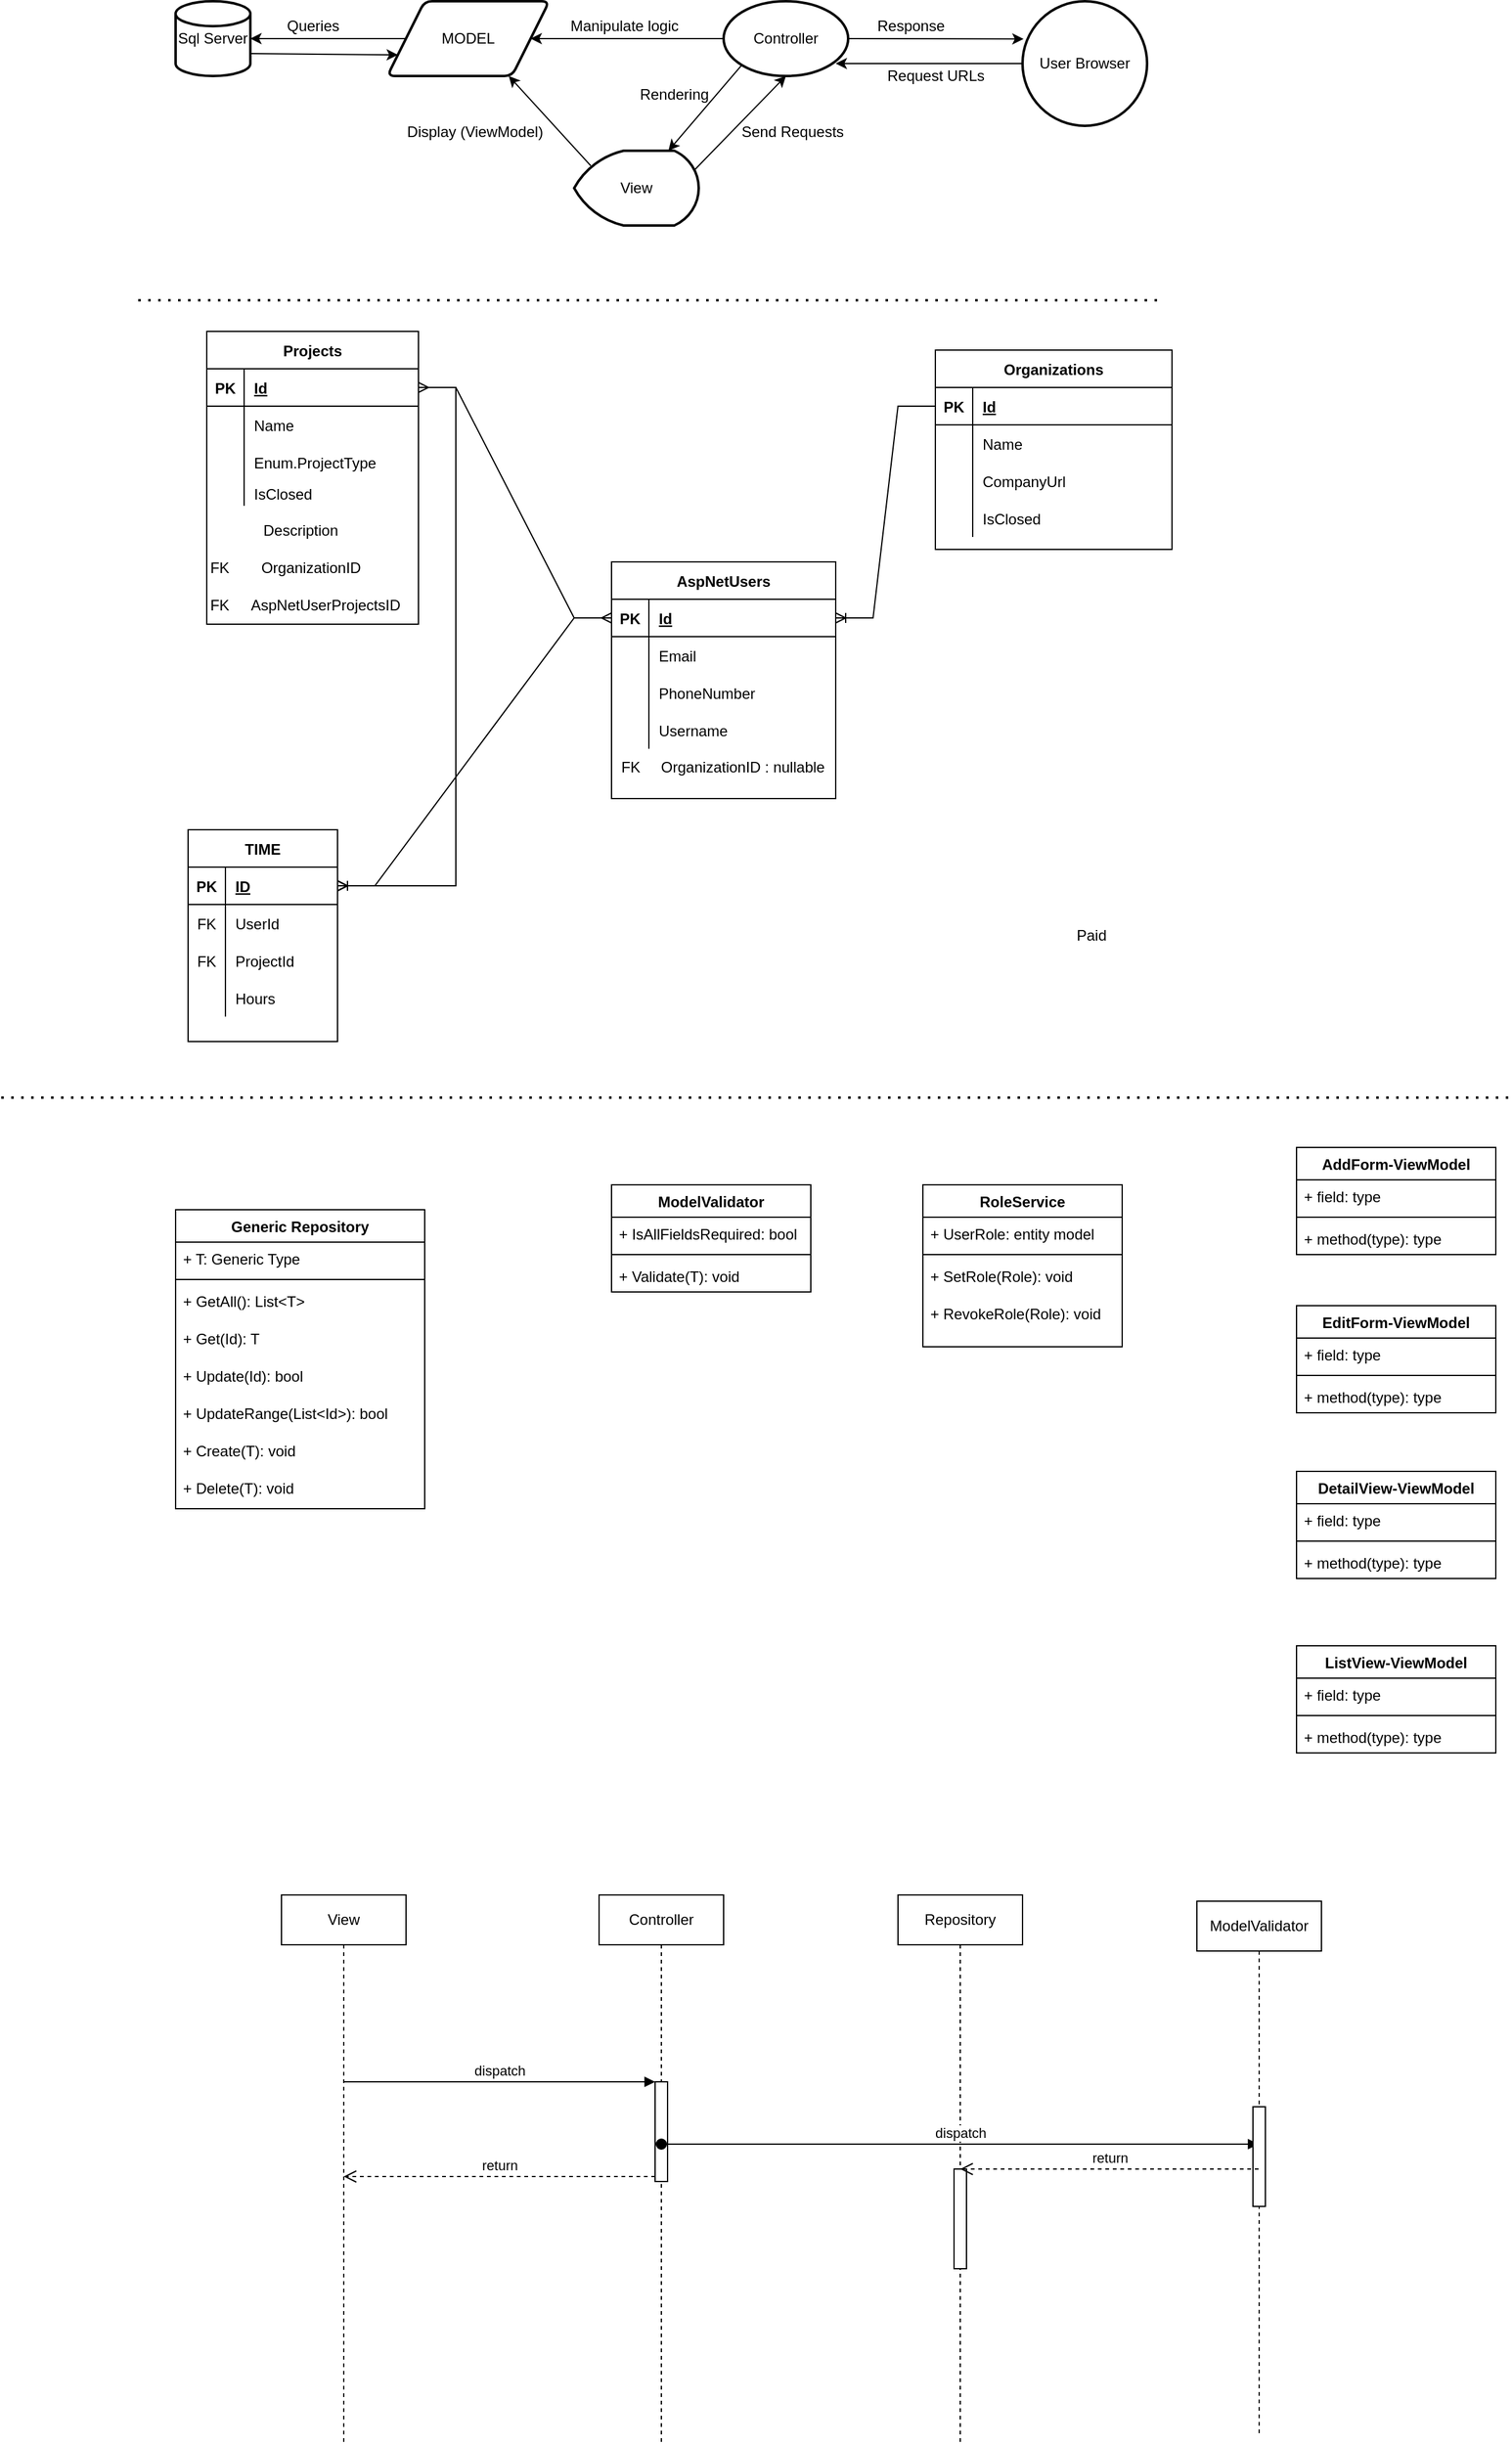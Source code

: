 <mxfile version="20.3.6" type="github"><diagram id="fk6RSbhf1oOtL5F_ngLM" name="Page-1"><mxGraphModel dx="2176" dy="574" grid="1" gridSize="10" guides="1" tooltips="1" connect="1" arrows="1" fold="1" page="1" pageScale="1" pageWidth="850" pageHeight="1100" math="0" shadow="0"><root><mxCell id="0"/><mxCell id="1" parent="0"/><mxCell id="wXCwBSlz0Bj3EVBaTpSY-2" value="Sql Server" style="strokeWidth=2;html=1;shape=mxgraph.flowchart.database;whiteSpace=wrap;" vertex="1" parent="1"><mxGeometry x="40" y="80" width="60" height="60" as="geometry"/></mxCell><mxCell id="wXCwBSlz0Bj3EVBaTpSY-4" style="edgeStyle=orthogonalEdgeStyle;rounded=0;orthogonalLoop=1;jettySize=auto;html=1;exitX=0;exitY=0.5;exitDx=0;exitDy=0;entryX=1;entryY=0.5;entryDx=0;entryDy=0;entryPerimeter=0;" edge="1" parent="1" source="wXCwBSlz0Bj3EVBaTpSY-3" target="wXCwBSlz0Bj3EVBaTpSY-2"><mxGeometry relative="1" as="geometry"/></mxCell><mxCell id="wXCwBSlz0Bj3EVBaTpSY-3" value="MODEL" style="shape=parallelogram;html=1;strokeWidth=2;perimeter=parallelogramPerimeter;whiteSpace=wrap;rounded=1;arcSize=12;size=0.23;" vertex="1" parent="1"><mxGeometry x="210" y="80" width="130" height="60" as="geometry"/></mxCell><mxCell id="wXCwBSlz0Bj3EVBaTpSY-5" value="" style="endArrow=classic;html=1;rounded=0;entryX=0;entryY=0.75;entryDx=0;entryDy=0;exitX=1;exitY=0.7;exitDx=0;exitDy=0;exitPerimeter=0;" edge="1" parent="1" source="wXCwBSlz0Bj3EVBaTpSY-2" target="wXCwBSlz0Bj3EVBaTpSY-3"><mxGeometry width="50" height="50" relative="1" as="geometry"><mxPoint x="380" y="300" as="sourcePoint"/><mxPoint x="430" y="250" as="targetPoint"/></mxGeometry></mxCell><mxCell id="wXCwBSlz0Bj3EVBaTpSY-6" value="Controller" style="strokeWidth=2;html=1;shape=mxgraph.flowchart.start_1;whiteSpace=wrap;" vertex="1" parent="1"><mxGeometry x="480" y="80" width="100" height="60" as="geometry"/></mxCell><mxCell id="wXCwBSlz0Bj3EVBaTpSY-7" value="View" style="strokeWidth=2;html=1;shape=mxgraph.flowchart.display;whiteSpace=wrap;" vertex="1" parent="1"><mxGeometry x="360" y="200" width="100" height="60" as="geometry"/></mxCell><mxCell id="wXCwBSlz0Bj3EVBaTpSY-9" value="" style="endArrow=classic;html=1;rounded=0;entryX=1;entryY=0.5;entryDx=0;entryDy=0;" edge="1" parent="1" target="wXCwBSlz0Bj3EVBaTpSY-3"><mxGeometry width="50" height="50" relative="1" as="geometry"><mxPoint x="480" y="110" as="sourcePoint"/><mxPoint x="440" y="110" as="targetPoint"/></mxGeometry></mxCell><mxCell id="wXCwBSlz0Bj3EVBaTpSY-10" value="" style="endArrow=classic;html=1;rounded=0;entryX=0.75;entryY=1;entryDx=0;entryDy=0;exitX=0.133;exitY=0.2;exitDx=0;exitDy=0;exitPerimeter=0;" edge="1" parent="1" source="wXCwBSlz0Bj3EVBaTpSY-7" target="wXCwBSlz0Bj3EVBaTpSY-3"><mxGeometry width="50" height="50" relative="1" as="geometry"><mxPoint x="380" y="300" as="sourcePoint"/><mxPoint x="430" y="250" as="targetPoint"/></mxGeometry></mxCell><mxCell id="wXCwBSlz0Bj3EVBaTpSY-11" value="" style="endArrow=classic;html=1;rounded=0;exitX=0.967;exitY=0.256;exitDx=0;exitDy=0;exitPerimeter=0;" edge="1" parent="1" source="wXCwBSlz0Bj3EVBaTpSY-7"><mxGeometry width="50" height="50" relative="1" as="geometry"><mxPoint x="460" y="210" as="sourcePoint"/><mxPoint x="530" y="140" as="targetPoint"/></mxGeometry></mxCell><mxCell id="wXCwBSlz0Bj3EVBaTpSY-12" value="Queries" style="text;html=1;align=center;verticalAlign=middle;resizable=0;points=[];autosize=1;strokeColor=none;fillColor=none;" vertex="1" parent="1"><mxGeometry x="115" y="85" width="70" height="30" as="geometry"/></mxCell><mxCell id="wXCwBSlz0Bj3EVBaTpSY-13" value="" style="endArrow=classic;html=1;rounded=0;exitX=0.145;exitY=0.855;exitDx=0;exitDy=0;exitPerimeter=0;" edge="1" parent="1" source="wXCwBSlz0Bj3EVBaTpSY-6" target="wXCwBSlz0Bj3EVBaTpSY-7"><mxGeometry width="50" height="50" relative="1" as="geometry"><mxPoint x="430" y="190" as="sourcePoint"/><mxPoint x="460" y="190" as="targetPoint"/></mxGeometry></mxCell><mxCell id="wXCwBSlz0Bj3EVBaTpSY-14" value="Manipulate logic" style="text;html=1;align=center;verticalAlign=middle;resizable=0;points=[];autosize=1;strokeColor=none;fillColor=none;" vertex="1" parent="1"><mxGeometry x="345" y="85" width="110" height="30" as="geometry"/></mxCell><mxCell id="wXCwBSlz0Bj3EVBaTpSY-15" value="Display (ViewModel)" style="text;html=1;align=center;verticalAlign=middle;resizable=0;points=[];autosize=1;strokeColor=none;fillColor=none;" vertex="1" parent="1"><mxGeometry x="215" y="170" width="130" height="30" as="geometry"/></mxCell><mxCell id="wXCwBSlz0Bj3EVBaTpSY-16" value="Send Requests" style="text;html=1;align=center;verticalAlign=middle;resizable=0;points=[];autosize=1;strokeColor=none;fillColor=none;" vertex="1" parent="1"><mxGeometry x="480" y="170" width="110" height="30" as="geometry"/></mxCell><mxCell id="wXCwBSlz0Bj3EVBaTpSY-17" value="Rendering" style="text;html=1;align=center;verticalAlign=middle;resizable=0;points=[];autosize=1;strokeColor=none;fillColor=none;" vertex="1" parent="1"><mxGeometry x="400" y="140" width="80" height="30" as="geometry"/></mxCell><mxCell id="wXCwBSlz0Bj3EVBaTpSY-18" value="User Browser" style="strokeWidth=2;html=1;shape=mxgraph.flowchart.start_2;whiteSpace=wrap;" vertex="1" parent="1"><mxGeometry x="720" y="80" width="100" height="100" as="geometry"/></mxCell><mxCell id="wXCwBSlz0Bj3EVBaTpSY-19" value="" style="endArrow=classic;html=1;rounded=0;entryX=0.008;entryY=0.303;entryDx=0;entryDy=0;entryPerimeter=0;" edge="1" parent="1" target="wXCwBSlz0Bj3EVBaTpSY-18"><mxGeometry width="50" height="50" relative="1" as="geometry"><mxPoint x="580" y="110" as="sourcePoint"/><mxPoint x="630" y="60" as="targetPoint"/></mxGeometry></mxCell><mxCell id="wXCwBSlz0Bj3EVBaTpSY-20" value="" style="endArrow=classic;html=1;rounded=0;exitX=0;exitY=0.5;exitDx=0;exitDy=0;exitPerimeter=0;" edge="1" parent="1" source="wXCwBSlz0Bj3EVBaTpSY-18"><mxGeometry width="50" height="50" relative="1" as="geometry"><mxPoint x="620" y="180" as="sourcePoint"/><mxPoint x="570" y="130" as="targetPoint"/></mxGeometry></mxCell><mxCell id="wXCwBSlz0Bj3EVBaTpSY-21" value="Request URLs" style="text;html=1;align=center;verticalAlign=middle;resizable=0;points=[];autosize=1;strokeColor=none;fillColor=none;" vertex="1" parent="1"><mxGeometry x="600" y="125" width="100" height="30" as="geometry"/></mxCell><mxCell id="wXCwBSlz0Bj3EVBaTpSY-22" value="Response" style="text;html=1;align=center;verticalAlign=middle;resizable=0;points=[];autosize=1;strokeColor=none;fillColor=none;" vertex="1" parent="1"><mxGeometry x="590" y="85" width="80" height="30" as="geometry"/></mxCell><mxCell id="wXCwBSlz0Bj3EVBaTpSY-23" value="" style="endArrow=none;dashed=1;html=1;dashPattern=1 3;strokeWidth=2;rounded=0;" edge="1" parent="1"><mxGeometry width="50" height="50" relative="1" as="geometry"><mxPoint x="10" y="320" as="sourcePoint"/><mxPoint x="830" y="320" as="targetPoint"/></mxGeometry></mxCell><mxCell id="wXCwBSlz0Bj3EVBaTpSY-24" value="AspNetUsers" style="shape=table;startSize=30;container=1;collapsible=1;childLayout=tableLayout;fixedRows=1;rowLines=0;fontStyle=1;align=center;resizeLast=1;" vertex="1" parent="1"><mxGeometry x="390" y="530" width="180" height="190" as="geometry"/></mxCell><mxCell id="wXCwBSlz0Bj3EVBaTpSY-25" value="" style="shape=tableRow;horizontal=0;startSize=0;swimlaneHead=0;swimlaneBody=0;fillColor=none;collapsible=0;dropTarget=0;points=[[0,0.5],[1,0.5]];portConstraint=eastwest;top=0;left=0;right=0;bottom=1;" vertex="1" parent="wXCwBSlz0Bj3EVBaTpSY-24"><mxGeometry y="30" width="180" height="30" as="geometry"/></mxCell><mxCell id="wXCwBSlz0Bj3EVBaTpSY-26" value="PK" style="shape=partialRectangle;connectable=0;fillColor=none;top=0;left=0;bottom=0;right=0;fontStyle=1;overflow=hidden;" vertex="1" parent="wXCwBSlz0Bj3EVBaTpSY-25"><mxGeometry width="30" height="30" as="geometry"><mxRectangle width="30" height="30" as="alternateBounds"/></mxGeometry></mxCell><mxCell id="wXCwBSlz0Bj3EVBaTpSY-27" value="Id" style="shape=partialRectangle;connectable=0;fillColor=none;top=0;left=0;bottom=0;right=0;align=left;spacingLeft=6;fontStyle=5;overflow=hidden;" vertex="1" parent="wXCwBSlz0Bj3EVBaTpSY-25"><mxGeometry x="30" width="150" height="30" as="geometry"><mxRectangle width="150" height="30" as="alternateBounds"/></mxGeometry></mxCell><mxCell id="wXCwBSlz0Bj3EVBaTpSY-28" value="" style="shape=tableRow;horizontal=0;startSize=0;swimlaneHead=0;swimlaneBody=0;fillColor=none;collapsible=0;dropTarget=0;points=[[0,0.5],[1,0.5]];portConstraint=eastwest;top=0;left=0;right=0;bottom=0;" vertex="1" parent="wXCwBSlz0Bj3EVBaTpSY-24"><mxGeometry y="60" width="180" height="30" as="geometry"/></mxCell><mxCell id="wXCwBSlz0Bj3EVBaTpSY-29" value="" style="shape=partialRectangle;connectable=0;fillColor=none;top=0;left=0;bottom=0;right=0;editable=1;overflow=hidden;" vertex="1" parent="wXCwBSlz0Bj3EVBaTpSY-28"><mxGeometry width="30" height="30" as="geometry"><mxRectangle width="30" height="30" as="alternateBounds"/></mxGeometry></mxCell><mxCell id="wXCwBSlz0Bj3EVBaTpSY-30" value="Email" style="shape=partialRectangle;connectable=0;fillColor=none;top=0;left=0;bottom=0;right=0;align=left;spacingLeft=6;overflow=hidden;" vertex="1" parent="wXCwBSlz0Bj3EVBaTpSY-28"><mxGeometry x="30" width="150" height="30" as="geometry"><mxRectangle width="150" height="30" as="alternateBounds"/></mxGeometry></mxCell><mxCell id="wXCwBSlz0Bj3EVBaTpSY-31" value="" style="shape=tableRow;horizontal=0;startSize=0;swimlaneHead=0;swimlaneBody=0;fillColor=none;collapsible=0;dropTarget=0;points=[[0,0.5],[1,0.5]];portConstraint=eastwest;top=0;left=0;right=0;bottom=0;" vertex="1" parent="wXCwBSlz0Bj3EVBaTpSY-24"><mxGeometry y="90" width="180" height="30" as="geometry"/></mxCell><mxCell id="wXCwBSlz0Bj3EVBaTpSY-32" value="" style="shape=partialRectangle;connectable=0;fillColor=none;top=0;left=0;bottom=0;right=0;editable=1;overflow=hidden;" vertex="1" parent="wXCwBSlz0Bj3EVBaTpSY-31"><mxGeometry width="30" height="30" as="geometry"><mxRectangle width="30" height="30" as="alternateBounds"/></mxGeometry></mxCell><mxCell id="wXCwBSlz0Bj3EVBaTpSY-33" value="PhoneNumber" style="shape=partialRectangle;connectable=0;fillColor=none;top=0;left=0;bottom=0;right=0;align=left;spacingLeft=6;overflow=hidden;" vertex="1" parent="wXCwBSlz0Bj3EVBaTpSY-31"><mxGeometry x="30" width="150" height="30" as="geometry"><mxRectangle width="150" height="30" as="alternateBounds"/></mxGeometry></mxCell><mxCell id="wXCwBSlz0Bj3EVBaTpSY-34" value="" style="shape=tableRow;horizontal=0;startSize=0;swimlaneHead=0;swimlaneBody=0;fillColor=none;collapsible=0;dropTarget=0;points=[[0,0.5],[1,0.5]];portConstraint=eastwest;top=0;left=0;right=0;bottom=0;" vertex="1" parent="wXCwBSlz0Bj3EVBaTpSY-24"><mxGeometry y="120" width="180" height="30" as="geometry"/></mxCell><mxCell id="wXCwBSlz0Bj3EVBaTpSY-35" value="" style="shape=partialRectangle;connectable=0;fillColor=none;top=0;left=0;bottom=0;right=0;editable=1;overflow=hidden;" vertex="1" parent="wXCwBSlz0Bj3EVBaTpSY-34"><mxGeometry width="30" height="30" as="geometry"><mxRectangle width="30" height="30" as="alternateBounds"/></mxGeometry></mxCell><mxCell id="wXCwBSlz0Bj3EVBaTpSY-36" value="Username" style="shape=partialRectangle;connectable=0;fillColor=none;top=0;left=0;bottom=0;right=0;align=left;spacingLeft=6;overflow=hidden;" vertex="1" parent="wXCwBSlz0Bj3EVBaTpSY-34"><mxGeometry x="30" width="150" height="30" as="geometry"><mxRectangle width="150" height="30" as="alternateBounds"/></mxGeometry></mxCell><mxCell id="wXCwBSlz0Bj3EVBaTpSY-37" value="Organizations" style="shape=table;startSize=30;container=1;collapsible=1;childLayout=tableLayout;fixedRows=1;rowLines=0;fontStyle=1;align=center;resizeLast=1;" vertex="1" parent="1"><mxGeometry x="650" y="360" width="190" height="160" as="geometry"/></mxCell><mxCell id="wXCwBSlz0Bj3EVBaTpSY-38" value="" style="shape=tableRow;horizontal=0;startSize=0;swimlaneHead=0;swimlaneBody=0;fillColor=none;collapsible=0;dropTarget=0;points=[[0,0.5],[1,0.5]];portConstraint=eastwest;top=0;left=0;right=0;bottom=1;" vertex="1" parent="wXCwBSlz0Bj3EVBaTpSY-37"><mxGeometry y="30" width="190" height="30" as="geometry"/></mxCell><mxCell id="wXCwBSlz0Bj3EVBaTpSY-39" value="PK" style="shape=partialRectangle;connectable=0;fillColor=none;top=0;left=0;bottom=0;right=0;fontStyle=1;overflow=hidden;" vertex="1" parent="wXCwBSlz0Bj3EVBaTpSY-38"><mxGeometry width="30" height="30" as="geometry"><mxRectangle width="30" height="30" as="alternateBounds"/></mxGeometry></mxCell><mxCell id="wXCwBSlz0Bj3EVBaTpSY-40" value="Id" style="shape=partialRectangle;connectable=0;fillColor=none;top=0;left=0;bottom=0;right=0;align=left;spacingLeft=6;fontStyle=5;overflow=hidden;" vertex="1" parent="wXCwBSlz0Bj3EVBaTpSY-38"><mxGeometry x="30" width="160" height="30" as="geometry"><mxRectangle width="160" height="30" as="alternateBounds"/></mxGeometry></mxCell><mxCell id="wXCwBSlz0Bj3EVBaTpSY-41" value="" style="shape=tableRow;horizontal=0;startSize=0;swimlaneHead=0;swimlaneBody=0;fillColor=none;collapsible=0;dropTarget=0;points=[[0,0.5],[1,0.5]];portConstraint=eastwest;top=0;left=0;right=0;bottom=0;" vertex="1" parent="wXCwBSlz0Bj3EVBaTpSY-37"><mxGeometry y="60" width="190" height="30" as="geometry"/></mxCell><mxCell id="wXCwBSlz0Bj3EVBaTpSY-42" value="" style="shape=partialRectangle;connectable=0;fillColor=none;top=0;left=0;bottom=0;right=0;editable=1;overflow=hidden;" vertex="1" parent="wXCwBSlz0Bj3EVBaTpSY-41"><mxGeometry width="30" height="30" as="geometry"><mxRectangle width="30" height="30" as="alternateBounds"/></mxGeometry></mxCell><mxCell id="wXCwBSlz0Bj3EVBaTpSY-43" value="Name" style="shape=partialRectangle;connectable=0;fillColor=none;top=0;left=0;bottom=0;right=0;align=left;spacingLeft=6;overflow=hidden;" vertex="1" parent="wXCwBSlz0Bj3EVBaTpSY-41"><mxGeometry x="30" width="160" height="30" as="geometry"><mxRectangle width="160" height="30" as="alternateBounds"/></mxGeometry></mxCell><mxCell id="wXCwBSlz0Bj3EVBaTpSY-44" value="" style="shape=tableRow;horizontal=0;startSize=0;swimlaneHead=0;swimlaneBody=0;fillColor=none;collapsible=0;dropTarget=0;points=[[0,0.5],[1,0.5]];portConstraint=eastwest;top=0;left=0;right=0;bottom=0;" vertex="1" parent="wXCwBSlz0Bj3EVBaTpSY-37"><mxGeometry y="90" width="190" height="30" as="geometry"/></mxCell><mxCell id="wXCwBSlz0Bj3EVBaTpSY-45" value="" style="shape=partialRectangle;connectable=0;fillColor=none;top=0;left=0;bottom=0;right=0;editable=1;overflow=hidden;" vertex="1" parent="wXCwBSlz0Bj3EVBaTpSY-44"><mxGeometry width="30" height="30" as="geometry"><mxRectangle width="30" height="30" as="alternateBounds"/></mxGeometry></mxCell><mxCell id="wXCwBSlz0Bj3EVBaTpSY-46" value="CompanyUrl" style="shape=partialRectangle;connectable=0;fillColor=none;top=0;left=0;bottom=0;right=0;align=left;spacingLeft=6;overflow=hidden;" vertex="1" parent="wXCwBSlz0Bj3EVBaTpSY-44"><mxGeometry x="30" width="160" height="30" as="geometry"><mxRectangle width="160" height="30" as="alternateBounds"/></mxGeometry></mxCell><mxCell id="wXCwBSlz0Bj3EVBaTpSY-47" value="" style="shape=tableRow;horizontal=0;startSize=0;swimlaneHead=0;swimlaneBody=0;fillColor=none;collapsible=0;dropTarget=0;points=[[0,0.5],[1,0.5]];portConstraint=eastwest;top=0;left=0;right=0;bottom=0;" vertex="1" parent="wXCwBSlz0Bj3EVBaTpSY-37"><mxGeometry y="120" width="190" height="30" as="geometry"/></mxCell><mxCell id="wXCwBSlz0Bj3EVBaTpSY-48" value="" style="shape=partialRectangle;connectable=0;fillColor=none;top=0;left=0;bottom=0;right=0;editable=1;overflow=hidden;" vertex="1" parent="wXCwBSlz0Bj3EVBaTpSY-47"><mxGeometry width="30" height="30" as="geometry"><mxRectangle width="30" height="30" as="alternateBounds"/></mxGeometry></mxCell><mxCell id="wXCwBSlz0Bj3EVBaTpSY-49" value="IsClosed" style="shape=partialRectangle;connectable=0;fillColor=none;top=0;left=0;bottom=0;right=0;align=left;spacingLeft=6;overflow=hidden;" vertex="1" parent="wXCwBSlz0Bj3EVBaTpSY-47"><mxGeometry x="30" width="160" height="30" as="geometry"><mxRectangle width="160" height="30" as="alternateBounds"/></mxGeometry></mxCell><mxCell id="wXCwBSlz0Bj3EVBaTpSY-50" value="Projects" style="shape=table;startSize=30;container=1;collapsible=1;childLayout=tableLayout;fixedRows=1;rowLines=0;fontStyle=1;align=center;resizeLast=1;" vertex="1" parent="1"><mxGeometry x="65" y="345" width="170" height="235" as="geometry"/></mxCell><mxCell id="wXCwBSlz0Bj3EVBaTpSY-51" value="" style="shape=tableRow;horizontal=0;startSize=0;swimlaneHead=0;swimlaneBody=0;fillColor=none;collapsible=0;dropTarget=0;points=[[0,0.5],[1,0.5]];portConstraint=eastwest;top=0;left=0;right=0;bottom=1;" vertex="1" parent="wXCwBSlz0Bj3EVBaTpSY-50"><mxGeometry y="30" width="170" height="30" as="geometry"/></mxCell><mxCell id="wXCwBSlz0Bj3EVBaTpSY-52" value="PK" style="shape=partialRectangle;connectable=0;fillColor=none;top=0;left=0;bottom=0;right=0;fontStyle=1;overflow=hidden;" vertex="1" parent="wXCwBSlz0Bj3EVBaTpSY-51"><mxGeometry width="30" height="30" as="geometry"><mxRectangle width="30" height="30" as="alternateBounds"/></mxGeometry></mxCell><mxCell id="wXCwBSlz0Bj3EVBaTpSY-53" value="Id" style="shape=partialRectangle;connectable=0;fillColor=none;top=0;left=0;bottom=0;right=0;align=left;spacingLeft=6;fontStyle=5;overflow=hidden;" vertex="1" parent="wXCwBSlz0Bj3EVBaTpSY-51"><mxGeometry x="30" width="140" height="30" as="geometry"><mxRectangle width="140" height="30" as="alternateBounds"/></mxGeometry></mxCell><mxCell id="wXCwBSlz0Bj3EVBaTpSY-54" value="" style="shape=tableRow;horizontal=0;startSize=0;swimlaneHead=0;swimlaneBody=0;fillColor=none;collapsible=0;dropTarget=0;points=[[0,0.5],[1,0.5]];portConstraint=eastwest;top=0;left=0;right=0;bottom=0;" vertex="1" parent="wXCwBSlz0Bj3EVBaTpSY-50"><mxGeometry y="60" width="170" height="30" as="geometry"/></mxCell><mxCell id="wXCwBSlz0Bj3EVBaTpSY-55" value="" style="shape=partialRectangle;connectable=0;fillColor=none;top=0;left=0;bottom=0;right=0;editable=1;overflow=hidden;" vertex="1" parent="wXCwBSlz0Bj3EVBaTpSY-54"><mxGeometry width="30" height="30" as="geometry"><mxRectangle width="30" height="30" as="alternateBounds"/></mxGeometry></mxCell><mxCell id="wXCwBSlz0Bj3EVBaTpSY-56" value="Name" style="shape=partialRectangle;connectable=0;fillColor=none;top=0;left=0;bottom=0;right=0;align=left;spacingLeft=6;overflow=hidden;" vertex="1" parent="wXCwBSlz0Bj3EVBaTpSY-54"><mxGeometry x="30" width="140" height="30" as="geometry"><mxRectangle width="140" height="30" as="alternateBounds"/></mxGeometry></mxCell><mxCell id="wXCwBSlz0Bj3EVBaTpSY-57" value="" style="shape=tableRow;horizontal=0;startSize=0;swimlaneHead=0;swimlaneBody=0;fillColor=none;collapsible=0;dropTarget=0;points=[[0,0.5],[1,0.5]];portConstraint=eastwest;top=0;left=0;right=0;bottom=0;" vertex="1" parent="wXCwBSlz0Bj3EVBaTpSY-50"><mxGeometry y="90" width="170" height="30" as="geometry"/></mxCell><mxCell id="wXCwBSlz0Bj3EVBaTpSY-58" value="" style="shape=partialRectangle;connectable=0;fillColor=none;top=0;left=0;bottom=0;right=0;editable=1;overflow=hidden;" vertex="1" parent="wXCwBSlz0Bj3EVBaTpSY-57"><mxGeometry width="30" height="30" as="geometry"><mxRectangle width="30" height="30" as="alternateBounds"/></mxGeometry></mxCell><mxCell id="wXCwBSlz0Bj3EVBaTpSY-59" value="Enum.ProjectType" style="shape=partialRectangle;connectable=0;fillColor=none;top=0;left=0;bottom=0;right=0;align=left;spacingLeft=6;overflow=hidden;" vertex="1" parent="wXCwBSlz0Bj3EVBaTpSY-57"><mxGeometry x="30" width="140" height="30" as="geometry"><mxRectangle width="140" height="30" as="alternateBounds"/></mxGeometry></mxCell><mxCell id="wXCwBSlz0Bj3EVBaTpSY-60" value="" style="shape=tableRow;horizontal=0;startSize=0;swimlaneHead=0;swimlaneBody=0;fillColor=none;collapsible=0;dropTarget=0;points=[[0,0.5],[1,0.5]];portConstraint=eastwest;top=0;left=0;right=0;bottom=0;" vertex="1" parent="wXCwBSlz0Bj3EVBaTpSY-50"><mxGeometry y="120" width="170" height="20" as="geometry"/></mxCell><mxCell id="wXCwBSlz0Bj3EVBaTpSY-61" value="" style="shape=partialRectangle;connectable=0;fillColor=none;top=0;left=0;bottom=0;right=0;editable=1;overflow=hidden;" vertex="1" parent="wXCwBSlz0Bj3EVBaTpSY-60"><mxGeometry width="30" height="20" as="geometry"><mxRectangle width="30" height="20" as="alternateBounds"/></mxGeometry></mxCell><mxCell id="wXCwBSlz0Bj3EVBaTpSY-62" value="IsClosed" style="shape=partialRectangle;connectable=0;fillColor=none;top=0;left=0;bottom=0;right=0;align=left;spacingLeft=6;overflow=hidden;" vertex="1" parent="wXCwBSlz0Bj3EVBaTpSY-60"><mxGeometry x="30" width="140" height="20" as="geometry"><mxRectangle width="140" height="20" as="alternateBounds"/></mxGeometry></mxCell><mxCell id="wXCwBSlz0Bj3EVBaTpSY-63" value="OrganizationID&amp;nbsp;" style="text;html=1;align=center;verticalAlign=middle;resizable=0;points=[];autosize=1;strokeColor=none;fillColor=none;" vertex="1" parent="1"><mxGeometry x="95" y="520" width="110" height="30" as="geometry"/></mxCell><mxCell id="wXCwBSlz0Bj3EVBaTpSY-64" value="FK" style="text;html=1;align=center;verticalAlign=middle;resizable=0;points=[];autosize=1;strokeColor=none;fillColor=none;" vertex="1" parent="1"><mxGeometry x="55" y="520" width="40" height="30" as="geometry"/></mxCell><mxCell id="wXCwBSlz0Bj3EVBaTpSY-65" value="Description" style="text;html=1;align=center;verticalAlign=middle;resizable=0;points=[];autosize=1;strokeColor=none;fillColor=none;" vertex="1" parent="1"><mxGeometry x="100" y="490" width="80" height="30" as="geometry"/></mxCell><mxCell id="wXCwBSlz0Bj3EVBaTpSY-66" value="OrganizationID : nullable" style="text;html=1;align=center;verticalAlign=middle;resizable=0;points=[];autosize=1;strokeColor=none;fillColor=none;" vertex="1" parent="1"><mxGeometry x="420" y="680" width="150" height="30" as="geometry"/></mxCell><mxCell id="wXCwBSlz0Bj3EVBaTpSY-67" value="FK" style="text;html=1;align=center;verticalAlign=middle;resizable=0;points=[];autosize=1;strokeColor=none;fillColor=none;" vertex="1" parent="1"><mxGeometry x="385" y="680" width="40" height="30" as="geometry"/></mxCell><mxCell id="wXCwBSlz0Bj3EVBaTpSY-68" value="AspNetUserProjectsID" style="text;html=1;align=center;verticalAlign=middle;resizable=0;points=[];autosize=1;strokeColor=none;fillColor=none;" vertex="1" parent="1"><mxGeometry x="90" y="550" width="140" height="30" as="geometry"/></mxCell><mxCell id="wXCwBSlz0Bj3EVBaTpSY-71" value="FK" style="text;html=1;align=center;verticalAlign=middle;resizable=0;points=[];autosize=1;strokeColor=none;fillColor=none;" vertex="1" parent="1"><mxGeometry x="55" y="550" width="40" height="30" as="geometry"/></mxCell><mxCell id="wXCwBSlz0Bj3EVBaTpSY-89" value="" style="endArrow=none;dashed=1;html=1;dashPattern=1 3;strokeWidth=2;rounded=0;" edge="1" parent="1"><mxGeometry width="50" height="50" relative="1" as="geometry"><mxPoint x="-100" y="960" as="sourcePoint"/><mxPoint x="1110" y="960" as="targetPoint"/></mxGeometry></mxCell><mxCell id="wXCwBSlz0Bj3EVBaTpSY-90" value="" style="edgeStyle=entityRelationEdgeStyle;fontSize=12;html=1;endArrow=ERoneToMany;rounded=0;entryX=1;entryY=0.5;entryDx=0;entryDy=0;" edge="1" parent="1" source="wXCwBSlz0Bj3EVBaTpSY-38" target="wXCwBSlz0Bj3EVBaTpSY-25"><mxGeometry width="100" height="100" relative="1" as="geometry"><mxPoint x="500" y="570" as="sourcePoint"/><mxPoint x="600" y="470" as="targetPoint"/></mxGeometry></mxCell><mxCell id="wXCwBSlz0Bj3EVBaTpSY-91" value="Generic Repository" style="swimlane;fontStyle=1;align=center;verticalAlign=top;childLayout=stackLayout;horizontal=1;startSize=26;horizontalStack=0;resizeParent=1;resizeParentMax=0;resizeLast=0;collapsible=1;marginBottom=0;" vertex="1" parent="1"><mxGeometry x="40" y="1050" width="200" height="240" as="geometry"/></mxCell><mxCell id="wXCwBSlz0Bj3EVBaTpSY-92" value="+ T: Generic Type" style="text;strokeColor=none;fillColor=none;align=left;verticalAlign=top;spacingLeft=4;spacingRight=4;overflow=hidden;rotatable=0;points=[[0,0.5],[1,0.5]];portConstraint=eastwest;" vertex="1" parent="wXCwBSlz0Bj3EVBaTpSY-91"><mxGeometry y="26" width="200" height="26" as="geometry"/></mxCell><mxCell id="wXCwBSlz0Bj3EVBaTpSY-93" value="" style="line;strokeWidth=1;fillColor=none;align=left;verticalAlign=middle;spacingTop=-1;spacingLeft=3;spacingRight=3;rotatable=0;labelPosition=right;points=[];portConstraint=eastwest;strokeColor=inherit;" vertex="1" parent="wXCwBSlz0Bj3EVBaTpSY-91"><mxGeometry y="52" width="200" height="8" as="geometry"/></mxCell><mxCell id="wXCwBSlz0Bj3EVBaTpSY-94" value="+ GetAll(): List&lt;T&gt;" style="text;strokeColor=none;fillColor=none;align=left;verticalAlign=top;spacingLeft=4;spacingRight=4;overflow=hidden;rotatable=0;points=[[0,0.5],[1,0.5]];portConstraint=eastwest;" vertex="1" parent="wXCwBSlz0Bj3EVBaTpSY-91"><mxGeometry y="60" width="200" height="30" as="geometry"/></mxCell><mxCell id="wXCwBSlz0Bj3EVBaTpSY-95" value="+ Get(Id): T" style="text;strokeColor=none;fillColor=none;align=left;verticalAlign=top;spacingLeft=4;spacingRight=4;overflow=hidden;rotatable=0;points=[[0,0.5],[1,0.5]];portConstraint=eastwest;" vertex="1" parent="wXCwBSlz0Bj3EVBaTpSY-91"><mxGeometry y="90" width="200" height="30" as="geometry"/></mxCell><mxCell id="wXCwBSlz0Bj3EVBaTpSY-96" value="+ Update(Id): bool" style="text;strokeColor=none;fillColor=none;align=left;verticalAlign=top;spacingLeft=4;spacingRight=4;overflow=hidden;rotatable=0;points=[[0,0.5],[1,0.5]];portConstraint=eastwest;" vertex="1" parent="wXCwBSlz0Bj3EVBaTpSY-91"><mxGeometry y="120" width="200" height="30" as="geometry"/></mxCell><mxCell id="wXCwBSlz0Bj3EVBaTpSY-97" value="+ UpdateRange(List&lt;Id&gt;): bool" style="text;strokeColor=none;fillColor=none;align=left;verticalAlign=top;spacingLeft=4;spacingRight=4;overflow=hidden;rotatable=0;points=[[0,0.5],[1,0.5]];portConstraint=eastwest;" vertex="1" parent="wXCwBSlz0Bj3EVBaTpSY-91"><mxGeometry y="150" width="200" height="30" as="geometry"/></mxCell><mxCell id="wXCwBSlz0Bj3EVBaTpSY-98" value="+ Create(T): void" style="text;strokeColor=none;fillColor=none;align=left;verticalAlign=top;spacingLeft=4;spacingRight=4;overflow=hidden;rotatable=0;points=[[0,0.5],[1,0.5]];portConstraint=eastwest;" vertex="1" parent="wXCwBSlz0Bj3EVBaTpSY-91"><mxGeometry y="180" width="200" height="30" as="geometry"/></mxCell><mxCell id="wXCwBSlz0Bj3EVBaTpSY-99" value="+ Delete(T): void" style="text;strokeColor=none;fillColor=none;align=left;verticalAlign=top;spacingLeft=4;spacingRight=4;overflow=hidden;rotatable=0;points=[[0,0.5],[1,0.5]];portConstraint=eastwest;" vertex="1" parent="wXCwBSlz0Bj3EVBaTpSY-91"><mxGeometry y="210" width="200" height="30" as="geometry"/></mxCell><mxCell id="wXCwBSlz0Bj3EVBaTpSY-100" value="ModelValidator" style="swimlane;fontStyle=1;align=center;verticalAlign=top;childLayout=stackLayout;horizontal=1;startSize=26;horizontalStack=0;resizeParent=1;resizeParentMax=0;resizeLast=0;collapsible=1;marginBottom=0;" vertex="1" parent="1"><mxGeometry x="390" y="1030" width="160" height="86" as="geometry"/></mxCell><mxCell id="wXCwBSlz0Bj3EVBaTpSY-101" value="+ IsAllFieldsRequired: bool" style="text;strokeColor=none;fillColor=none;align=left;verticalAlign=top;spacingLeft=4;spacingRight=4;overflow=hidden;rotatable=0;points=[[0,0.5],[1,0.5]];portConstraint=eastwest;" vertex="1" parent="wXCwBSlz0Bj3EVBaTpSY-100"><mxGeometry y="26" width="160" height="26" as="geometry"/></mxCell><mxCell id="wXCwBSlz0Bj3EVBaTpSY-102" value="" style="line;strokeWidth=1;fillColor=none;align=left;verticalAlign=middle;spacingTop=-1;spacingLeft=3;spacingRight=3;rotatable=0;labelPosition=right;points=[];portConstraint=eastwest;strokeColor=inherit;" vertex="1" parent="wXCwBSlz0Bj3EVBaTpSY-100"><mxGeometry y="52" width="160" height="8" as="geometry"/></mxCell><mxCell id="wXCwBSlz0Bj3EVBaTpSY-103" value="+ Validate(T): void" style="text;strokeColor=none;fillColor=none;align=left;verticalAlign=top;spacingLeft=4;spacingRight=4;overflow=hidden;rotatable=0;points=[[0,0.5],[1,0.5]];portConstraint=eastwest;" vertex="1" parent="wXCwBSlz0Bj3EVBaTpSY-100"><mxGeometry y="60" width="160" height="26" as="geometry"/></mxCell><mxCell id="wXCwBSlz0Bj3EVBaTpSY-112" value="RoleService" style="swimlane;fontStyle=1;align=center;verticalAlign=top;childLayout=stackLayout;horizontal=1;startSize=26;horizontalStack=0;resizeParent=1;resizeParentMax=0;resizeLast=0;collapsible=1;marginBottom=0;" vertex="1" parent="1"><mxGeometry x="640" y="1030" width="160" height="130" as="geometry"/></mxCell><mxCell id="wXCwBSlz0Bj3EVBaTpSY-113" value="+ UserRole: entity model" style="text;strokeColor=none;fillColor=none;align=left;verticalAlign=top;spacingLeft=4;spacingRight=4;overflow=hidden;rotatable=0;points=[[0,0.5],[1,0.5]];portConstraint=eastwest;" vertex="1" parent="wXCwBSlz0Bj3EVBaTpSY-112"><mxGeometry y="26" width="160" height="26" as="geometry"/></mxCell><mxCell id="wXCwBSlz0Bj3EVBaTpSY-114" value="" style="line;strokeWidth=1;fillColor=none;align=left;verticalAlign=middle;spacingTop=-1;spacingLeft=3;spacingRight=3;rotatable=0;labelPosition=right;points=[];portConstraint=eastwest;strokeColor=inherit;" vertex="1" parent="wXCwBSlz0Bj3EVBaTpSY-112"><mxGeometry y="52" width="160" height="8" as="geometry"/></mxCell><mxCell id="wXCwBSlz0Bj3EVBaTpSY-115" value="+ SetRole(Role): void" style="text;strokeColor=none;fillColor=none;align=left;verticalAlign=top;spacingLeft=4;spacingRight=4;overflow=hidden;rotatable=0;points=[[0,0.5],[1,0.5]];portConstraint=eastwest;" vertex="1" parent="wXCwBSlz0Bj3EVBaTpSY-112"><mxGeometry y="60" width="160" height="30" as="geometry"/></mxCell><mxCell id="wXCwBSlz0Bj3EVBaTpSY-116" value="+ RevokeRole(Role): void" style="text;strokeColor=none;fillColor=none;align=left;verticalAlign=top;spacingLeft=4;spacingRight=4;overflow=hidden;rotatable=0;points=[[0,0.5],[1,0.5]];portConstraint=eastwest;" vertex="1" parent="wXCwBSlz0Bj3EVBaTpSY-112"><mxGeometry y="90" width="160" height="40" as="geometry"/></mxCell><mxCell id="wXCwBSlz0Bj3EVBaTpSY-117" value="AddForm-ViewModel" style="swimlane;fontStyle=1;align=center;verticalAlign=top;childLayout=stackLayout;horizontal=1;startSize=26;horizontalStack=0;resizeParent=1;resizeParentMax=0;resizeLast=0;collapsible=1;marginBottom=0;" vertex="1" parent="1"><mxGeometry x="940" y="1000" width="160" height="86" as="geometry"/></mxCell><mxCell id="wXCwBSlz0Bj3EVBaTpSY-118" value="+ field: type" style="text;strokeColor=none;fillColor=none;align=left;verticalAlign=top;spacingLeft=4;spacingRight=4;overflow=hidden;rotatable=0;points=[[0,0.5],[1,0.5]];portConstraint=eastwest;" vertex="1" parent="wXCwBSlz0Bj3EVBaTpSY-117"><mxGeometry y="26" width="160" height="26" as="geometry"/></mxCell><mxCell id="wXCwBSlz0Bj3EVBaTpSY-119" value="" style="line;strokeWidth=1;fillColor=none;align=left;verticalAlign=middle;spacingTop=-1;spacingLeft=3;spacingRight=3;rotatable=0;labelPosition=right;points=[];portConstraint=eastwest;strokeColor=inherit;" vertex="1" parent="wXCwBSlz0Bj3EVBaTpSY-117"><mxGeometry y="52" width="160" height="8" as="geometry"/></mxCell><mxCell id="wXCwBSlz0Bj3EVBaTpSY-120" value="+ method(type): type" style="text;strokeColor=none;fillColor=none;align=left;verticalAlign=top;spacingLeft=4;spacingRight=4;overflow=hidden;rotatable=0;points=[[0,0.5],[1,0.5]];portConstraint=eastwest;" vertex="1" parent="wXCwBSlz0Bj3EVBaTpSY-117"><mxGeometry y="60" width="160" height="26" as="geometry"/></mxCell><mxCell id="wXCwBSlz0Bj3EVBaTpSY-121" value="EditForm-ViewModel" style="swimlane;fontStyle=1;align=center;verticalAlign=top;childLayout=stackLayout;horizontal=1;startSize=26;horizontalStack=0;resizeParent=1;resizeParentMax=0;resizeLast=0;collapsible=1;marginBottom=0;" vertex="1" parent="1"><mxGeometry x="940" y="1127" width="160" height="86" as="geometry"/></mxCell><mxCell id="wXCwBSlz0Bj3EVBaTpSY-122" value="+ field: type" style="text;strokeColor=none;fillColor=none;align=left;verticalAlign=top;spacingLeft=4;spacingRight=4;overflow=hidden;rotatable=0;points=[[0,0.5],[1,0.5]];portConstraint=eastwest;" vertex="1" parent="wXCwBSlz0Bj3EVBaTpSY-121"><mxGeometry y="26" width="160" height="26" as="geometry"/></mxCell><mxCell id="wXCwBSlz0Bj3EVBaTpSY-123" value="" style="line;strokeWidth=1;fillColor=none;align=left;verticalAlign=middle;spacingTop=-1;spacingLeft=3;spacingRight=3;rotatable=0;labelPosition=right;points=[];portConstraint=eastwest;strokeColor=inherit;" vertex="1" parent="wXCwBSlz0Bj3EVBaTpSY-121"><mxGeometry y="52" width="160" height="8" as="geometry"/></mxCell><mxCell id="wXCwBSlz0Bj3EVBaTpSY-124" value="+ method(type): type" style="text;strokeColor=none;fillColor=none;align=left;verticalAlign=top;spacingLeft=4;spacingRight=4;overflow=hidden;rotatable=0;points=[[0,0.5],[1,0.5]];portConstraint=eastwest;" vertex="1" parent="wXCwBSlz0Bj3EVBaTpSY-121"><mxGeometry y="60" width="160" height="26" as="geometry"/></mxCell><mxCell id="wXCwBSlz0Bj3EVBaTpSY-125" value="DetailView-ViewModel" style="swimlane;fontStyle=1;align=center;verticalAlign=top;childLayout=stackLayout;horizontal=1;startSize=26;horizontalStack=0;resizeParent=1;resizeParentMax=0;resizeLast=0;collapsible=1;marginBottom=0;" vertex="1" parent="1"><mxGeometry x="940" y="1260" width="160" height="86" as="geometry"/></mxCell><mxCell id="wXCwBSlz0Bj3EVBaTpSY-126" value="+ field: type" style="text;strokeColor=none;fillColor=none;align=left;verticalAlign=top;spacingLeft=4;spacingRight=4;overflow=hidden;rotatable=0;points=[[0,0.5],[1,0.5]];portConstraint=eastwest;" vertex="1" parent="wXCwBSlz0Bj3EVBaTpSY-125"><mxGeometry y="26" width="160" height="26" as="geometry"/></mxCell><mxCell id="wXCwBSlz0Bj3EVBaTpSY-127" value="" style="line;strokeWidth=1;fillColor=none;align=left;verticalAlign=middle;spacingTop=-1;spacingLeft=3;spacingRight=3;rotatable=0;labelPosition=right;points=[];portConstraint=eastwest;strokeColor=inherit;" vertex="1" parent="wXCwBSlz0Bj3EVBaTpSY-125"><mxGeometry y="52" width="160" height="8" as="geometry"/></mxCell><mxCell id="wXCwBSlz0Bj3EVBaTpSY-128" value="+ method(type): type" style="text;strokeColor=none;fillColor=none;align=left;verticalAlign=top;spacingLeft=4;spacingRight=4;overflow=hidden;rotatable=0;points=[[0,0.5],[1,0.5]];portConstraint=eastwest;" vertex="1" parent="wXCwBSlz0Bj3EVBaTpSY-125"><mxGeometry y="60" width="160" height="26" as="geometry"/></mxCell><mxCell id="wXCwBSlz0Bj3EVBaTpSY-129" value="ListView-ViewModel" style="swimlane;fontStyle=1;align=center;verticalAlign=top;childLayout=stackLayout;horizontal=1;startSize=26;horizontalStack=0;resizeParent=1;resizeParentMax=0;resizeLast=0;collapsible=1;marginBottom=0;" vertex="1" parent="1"><mxGeometry x="940" y="1400" width="160" height="86" as="geometry"/></mxCell><mxCell id="wXCwBSlz0Bj3EVBaTpSY-130" value="+ field: type" style="text;strokeColor=none;fillColor=none;align=left;verticalAlign=top;spacingLeft=4;spacingRight=4;overflow=hidden;rotatable=0;points=[[0,0.5],[1,0.5]];portConstraint=eastwest;" vertex="1" parent="wXCwBSlz0Bj3EVBaTpSY-129"><mxGeometry y="26" width="160" height="26" as="geometry"/></mxCell><mxCell id="wXCwBSlz0Bj3EVBaTpSY-131" value="" style="line;strokeWidth=1;fillColor=none;align=left;verticalAlign=middle;spacingTop=-1;spacingLeft=3;spacingRight=3;rotatable=0;labelPosition=right;points=[];portConstraint=eastwest;strokeColor=inherit;" vertex="1" parent="wXCwBSlz0Bj3EVBaTpSY-129"><mxGeometry y="52" width="160" height="8" as="geometry"/></mxCell><mxCell id="wXCwBSlz0Bj3EVBaTpSY-132" value="+ method(type): type" style="text;strokeColor=none;fillColor=none;align=left;verticalAlign=top;spacingLeft=4;spacingRight=4;overflow=hidden;rotatable=0;points=[[0,0.5],[1,0.5]];portConstraint=eastwest;" vertex="1" parent="wXCwBSlz0Bj3EVBaTpSY-129"><mxGeometry y="60" width="160" height="26" as="geometry"/></mxCell><mxCell id="wXCwBSlz0Bj3EVBaTpSY-137" value="View" style="shape=umlLifeline;perimeter=lifelinePerimeter;whiteSpace=wrap;html=1;container=1;collapsible=0;recursiveResize=0;outlineConnect=0;" vertex="1" parent="1"><mxGeometry x="125" y="1600" width="100" height="440" as="geometry"/></mxCell><mxCell id="wXCwBSlz0Bj3EVBaTpSY-138" value="Controller" style="shape=umlLifeline;perimeter=lifelinePerimeter;whiteSpace=wrap;html=1;container=1;collapsible=0;recursiveResize=0;outlineConnect=0;" vertex="1" parent="1"><mxGeometry x="380" y="1600" width="100" height="440" as="geometry"/></mxCell><mxCell id="wXCwBSlz0Bj3EVBaTpSY-140" value="" style="html=1;points=[];perimeter=orthogonalPerimeter;" vertex="1" parent="wXCwBSlz0Bj3EVBaTpSY-138"><mxGeometry x="45" y="150" width="10" height="80" as="geometry"/></mxCell><mxCell id="wXCwBSlz0Bj3EVBaTpSY-139" value="Repository" style="shape=umlLifeline;perimeter=lifelinePerimeter;whiteSpace=wrap;html=1;container=1;collapsible=0;recursiveResize=0;outlineConnect=0;" vertex="1" parent="1"><mxGeometry x="620" y="1600" width="100" height="440" as="geometry"/></mxCell><mxCell id="wXCwBSlz0Bj3EVBaTpSY-145" value="" style="html=1;points=[];perimeter=orthogonalPerimeter;" vertex="1" parent="wXCwBSlz0Bj3EVBaTpSY-139"><mxGeometry x="45" y="220" width="10" height="80" as="geometry"/></mxCell><mxCell id="wXCwBSlz0Bj3EVBaTpSY-141" value="dispatch" style="html=1;verticalAlign=bottom;endArrow=block;entryX=0;entryY=0;rounded=0;" edge="1" target="wXCwBSlz0Bj3EVBaTpSY-140" parent="1" source="wXCwBSlz0Bj3EVBaTpSY-137"><mxGeometry relative="1" as="geometry"><mxPoint x="240" y="1700" as="sourcePoint"/></mxGeometry></mxCell><mxCell id="wXCwBSlz0Bj3EVBaTpSY-142" value="return" style="html=1;verticalAlign=bottom;endArrow=open;dashed=1;endSize=8;exitX=0;exitY=0.95;rounded=0;" edge="1" source="wXCwBSlz0Bj3EVBaTpSY-140" parent="1" target="wXCwBSlz0Bj3EVBaTpSY-137"><mxGeometry relative="1" as="geometry"><mxPoint x="240" y="1776" as="targetPoint"/></mxGeometry></mxCell><mxCell id="wXCwBSlz0Bj3EVBaTpSY-144" value="dispatch" style="html=1;verticalAlign=bottom;startArrow=oval;startFill=1;endArrow=block;startSize=8;rounded=0;" edge="1" parent="1" target="wXCwBSlz0Bj3EVBaTpSY-146"><mxGeometry width="60" relative="1" as="geometry"><mxPoint x="430" y="1800" as="sourcePoint"/><mxPoint x="440" y="1800" as="targetPoint"/></mxGeometry></mxCell><mxCell id="wXCwBSlz0Bj3EVBaTpSY-146" value="ModelValidator" style="shape=umlLifeline;perimeter=lifelinePerimeter;whiteSpace=wrap;html=1;container=1;collapsible=0;recursiveResize=0;outlineConnect=0;" vertex="1" parent="1"><mxGeometry x="860" y="1605" width="100" height="430" as="geometry"/></mxCell><mxCell id="wXCwBSlz0Bj3EVBaTpSY-147" value="" style="html=1;points=[];perimeter=orthogonalPerimeter;" vertex="1" parent="wXCwBSlz0Bj3EVBaTpSY-146"><mxGeometry x="45" y="165" width="10" height="80" as="geometry"/></mxCell><mxCell id="wXCwBSlz0Bj3EVBaTpSY-148" value="return" style="html=1;verticalAlign=bottom;endArrow=open;dashed=1;endSize=8;rounded=0;" edge="1" parent="1" source="wXCwBSlz0Bj3EVBaTpSY-146" target="wXCwBSlz0Bj3EVBaTpSY-139"><mxGeometry relative="1" as="geometry"><mxPoint x="830" y="1850" as="sourcePoint"/><mxPoint x="750" y="1850" as="targetPoint"/></mxGeometry></mxCell><mxCell id="wXCwBSlz0Bj3EVBaTpSY-149" value="TIME" style="shape=table;startSize=30;container=1;collapsible=1;childLayout=tableLayout;fixedRows=1;rowLines=0;fontStyle=1;align=center;resizeLast=1;" vertex="1" parent="1"><mxGeometry x="50" y="745" width="120" height="170" as="geometry"/></mxCell><mxCell id="wXCwBSlz0Bj3EVBaTpSY-150" value="" style="shape=tableRow;horizontal=0;startSize=0;swimlaneHead=0;swimlaneBody=0;fillColor=none;collapsible=0;dropTarget=0;points=[[0,0.5],[1,0.5]];portConstraint=eastwest;top=0;left=0;right=0;bottom=1;" vertex="1" parent="wXCwBSlz0Bj3EVBaTpSY-149"><mxGeometry y="30" width="120" height="30" as="geometry"/></mxCell><mxCell id="wXCwBSlz0Bj3EVBaTpSY-151" value="PK" style="shape=partialRectangle;connectable=0;fillColor=none;top=0;left=0;bottom=0;right=0;fontStyle=1;overflow=hidden;" vertex="1" parent="wXCwBSlz0Bj3EVBaTpSY-150"><mxGeometry width="30" height="30" as="geometry"><mxRectangle width="30" height="30" as="alternateBounds"/></mxGeometry></mxCell><mxCell id="wXCwBSlz0Bj3EVBaTpSY-152" value="ID" style="shape=partialRectangle;connectable=0;fillColor=none;top=0;left=0;bottom=0;right=0;align=left;spacingLeft=6;fontStyle=5;overflow=hidden;" vertex="1" parent="wXCwBSlz0Bj3EVBaTpSY-150"><mxGeometry x="30" width="90" height="30" as="geometry"><mxRectangle width="90" height="30" as="alternateBounds"/></mxGeometry></mxCell><mxCell id="wXCwBSlz0Bj3EVBaTpSY-153" value="" style="shape=tableRow;horizontal=0;startSize=0;swimlaneHead=0;swimlaneBody=0;fillColor=none;collapsible=0;dropTarget=0;points=[[0,0.5],[1,0.5]];portConstraint=eastwest;top=0;left=0;right=0;bottom=0;" vertex="1" parent="wXCwBSlz0Bj3EVBaTpSY-149"><mxGeometry y="60" width="120" height="30" as="geometry"/></mxCell><mxCell id="wXCwBSlz0Bj3EVBaTpSY-154" value="FK" style="shape=partialRectangle;connectable=0;fillColor=none;top=0;left=0;bottom=0;right=0;editable=1;overflow=hidden;" vertex="1" parent="wXCwBSlz0Bj3EVBaTpSY-153"><mxGeometry width="30" height="30" as="geometry"><mxRectangle width="30" height="30" as="alternateBounds"/></mxGeometry></mxCell><mxCell id="wXCwBSlz0Bj3EVBaTpSY-155" value="UserId" style="shape=partialRectangle;connectable=0;fillColor=none;top=0;left=0;bottom=0;right=0;align=left;spacingLeft=6;overflow=hidden;" vertex="1" parent="wXCwBSlz0Bj3EVBaTpSY-153"><mxGeometry x="30" width="90" height="30" as="geometry"><mxRectangle width="90" height="30" as="alternateBounds"/></mxGeometry></mxCell><mxCell id="wXCwBSlz0Bj3EVBaTpSY-156" value="" style="shape=tableRow;horizontal=0;startSize=0;swimlaneHead=0;swimlaneBody=0;fillColor=none;collapsible=0;dropTarget=0;points=[[0,0.5],[1,0.5]];portConstraint=eastwest;top=0;left=0;right=0;bottom=0;" vertex="1" parent="wXCwBSlz0Bj3EVBaTpSY-149"><mxGeometry y="90" width="120" height="30" as="geometry"/></mxCell><mxCell id="wXCwBSlz0Bj3EVBaTpSY-157" value="FK" style="shape=partialRectangle;connectable=0;fillColor=none;top=0;left=0;bottom=0;right=0;editable=1;overflow=hidden;" vertex="1" parent="wXCwBSlz0Bj3EVBaTpSY-156"><mxGeometry width="30" height="30" as="geometry"><mxRectangle width="30" height="30" as="alternateBounds"/></mxGeometry></mxCell><mxCell id="wXCwBSlz0Bj3EVBaTpSY-158" value="ProjectId" style="shape=partialRectangle;connectable=0;fillColor=none;top=0;left=0;bottom=0;right=0;align=left;spacingLeft=6;overflow=hidden;" vertex="1" parent="wXCwBSlz0Bj3EVBaTpSY-156"><mxGeometry x="30" width="90" height="30" as="geometry"><mxRectangle width="90" height="30" as="alternateBounds"/></mxGeometry></mxCell><mxCell id="wXCwBSlz0Bj3EVBaTpSY-159" value="" style="shape=tableRow;horizontal=0;startSize=0;swimlaneHead=0;swimlaneBody=0;fillColor=none;collapsible=0;dropTarget=0;points=[[0,0.5],[1,0.5]];portConstraint=eastwest;top=0;left=0;right=0;bottom=0;" vertex="1" parent="wXCwBSlz0Bj3EVBaTpSY-149"><mxGeometry y="120" width="120" height="30" as="geometry"/></mxCell><mxCell id="wXCwBSlz0Bj3EVBaTpSY-160" value="" style="shape=partialRectangle;connectable=0;fillColor=none;top=0;left=0;bottom=0;right=0;editable=1;overflow=hidden;" vertex="1" parent="wXCwBSlz0Bj3EVBaTpSY-159"><mxGeometry width="30" height="30" as="geometry"><mxRectangle width="30" height="30" as="alternateBounds"/></mxGeometry></mxCell><mxCell id="wXCwBSlz0Bj3EVBaTpSY-161" value="Hours" style="shape=partialRectangle;connectable=0;fillColor=none;top=0;left=0;bottom=0;right=0;align=left;spacingLeft=6;overflow=hidden;" vertex="1" parent="wXCwBSlz0Bj3EVBaTpSY-159"><mxGeometry x="30" width="90" height="30" as="geometry"><mxRectangle width="90" height="30" as="alternateBounds"/></mxGeometry></mxCell><mxCell id="wXCwBSlz0Bj3EVBaTpSY-162" value="Paid" style="text;html=1;align=center;verticalAlign=middle;resizable=0;points=[];autosize=1;strokeColor=none;fillColor=none;" vertex="1" parent="1"><mxGeometry x="750" y="815" width="50" height="30" as="geometry"/></mxCell><mxCell id="wXCwBSlz0Bj3EVBaTpSY-164" value="" style="edgeStyle=entityRelationEdgeStyle;fontSize=12;html=1;endArrow=ERmany;startArrow=ERmany;rounded=0;exitX=1;exitY=0.5;exitDx=0;exitDy=0;entryX=0;entryY=0.5;entryDx=0;entryDy=0;" edge="1" parent="1" source="wXCwBSlz0Bj3EVBaTpSY-51" target="wXCwBSlz0Bj3EVBaTpSY-25"><mxGeometry width="100" height="100" relative="1" as="geometry"><mxPoint x="530" y="680" as="sourcePoint"/><mxPoint x="630" y="580" as="targetPoint"/></mxGeometry></mxCell><mxCell id="wXCwBSlz0Bj3EVBaTpSY-165" value="" style="edgeStyle=entityRelationEdgeStyle;fontSize=12;html=1;endArrow=ERoneToMany;rounded=0;" edge="1" parent="1" source="wXCwBSlz0Bj3EVBaTpSY-51" target="wXCwBSlz0Bj3EVBaTpSY-150"><mxGeometry width="100" height="100" relative="1" as="geometry"><mxPoint x="530" y="680" as="sourcePoint"/><mxPoint x="630" y="580" as="targetPoint"/></mxGeometry></mxCell><mxCell id="wXCwBSlz0Bj3EVBaTpSY-166" value="" style="edgeStyle=entityRelationEdgeStyle;fontSize=12;html=1;endArrow=ERoneToMany;rounded=0;entryX=1;entryY=0.5;entryDx=0;entryDy=0;" edge="1" parent="1" source="wXCwBSlz0Bj3EVBaTpSY-25" target="wXCwBSlz0Bj3EVBaTpSY-150"><mxGeometry width="100" height="100" relative="1" as="geometry"><mxPoint x="530" y="800" as="sourcePoint"/><mxPoint x="630" y="700" as="targetPoint"/></mxGeometry></mxCell></root></mxGraphModel></diagram></mxfile>